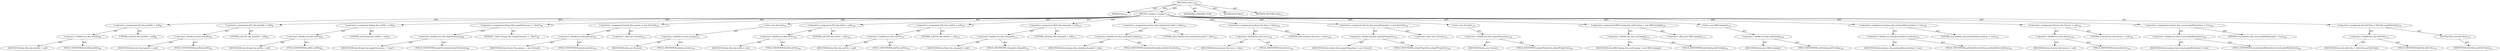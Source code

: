 digraph "&lt;init&gt;" {  
"111669149696" [label = <(METHOD,&lt;init&gt;)<SUB>169</SUB>> ]
"115964117018" [label = <(PARAM,this)<SUB>169</SUB>> ]
"25769803776" [label = <(BLOCK,&lt;empty&gt;,&lt;empty&gt;)<SUB>169</SUB>> ]
"30064771072" [label = <(&lt;operator&gt;.assignment,File this.destDir = null)<SUB>89</SUB>> ]
"30064771073" [label = <(&lt;operator&gt;.fieldAccess,this.destDir)<SUB>89</SUB>> ]
"68719476799" [label = <(IDENTIFIER,this,File this.destDir = null)> ]
"55834574848" [label = <(FIELD_IDENTIFIER,destDir,destDir)<SUB>89</SUB>> ]
"90194313216" [label = <(LITERAL,null,File this.destDir = null)<SUB>89</SUB>> ]
"30064771074" [label = <(&lt;operator&gt;.assignment,File this.baseDir = null)<SUB>92</SUB>> ]
"30064771075" [label = <(&lt;operator&gt;.fieldAccess,this.baseDir)<SUB>92</SUB>> ]
"68719476800" [label = <(IDENTIFIER,this,File this.baseDir = null)> ]
"55834574849" [label = <(FIELD_IDENTIFIER,baseDir,baseDir)<SUB>92</SUB>> ]
"90194313217" [label = <(LITERAL,null,File this.baseDir = null)<SUB>92</SUB>> ]
"30064771076" [label = <(&lt;operator&gt;.assignment,String this.xslFile = null)<SUB>95</SUB>> ]
"30064771077" [label = <(&lt;operator&gt;.fieldAccess,this.xslFile)<SUB>95</SUB>> ]
"68719476801" [label = <(IDENTIFIER,this,String this.xslFile = null)> ]
"55834574850" [label = <(FIELD_IDENTIFIER,xslFile,xslFile)<SUB>95</SUB>> ]
"90194313218" [label = <(LITERAL,null,String this.xslFile = null)<SUB>95</SUB>> ]
"30064771078" [label = <(&lt;operator&gt;.assignment,String this.targetExtension = &quot;.html&quot;)<SUB>98</SUB>> ]
"30064771079" [label = <(&lt;operator&gt;.fieldAccess,this.targetExtension)<SUB>98</SUB>> ]
"68719476802" [label = <(IDENTIFIER,this,String this.targetExtension = &quot;.html&quot;)> ]
"55834574851" [label = <(FIELD_IDENTIFIER,targetExtension,targetExtension)<SUB>98</SUB>> ]
"90194313219" [label = <(LITERAL,&quot;.html&quot;,String this.targetExtension = &quot;.html&quot;)<SUB>98</SUB>> ]
"30064771080" [label = <(&lt;operator&gt;.assignment,Vector this.params = new Vector())<SUB>101</SUB>> ]
"30064771081" [label = <(&lt;operator&gt;.fieldAccess,this.params)<SUB>101</SUB>> ]
"68719476803" [label = <(IDENTIFIER,this,Vector this.params = new Vector())> ]
"55834574852" [label = <(FIELD_IDENTIFIER,params,params)<SUB>101</SUB>> ]
"30064771082" [label = <(&lt;operator&gt;.alloc,new Vector())<SUB>101</SUB>> ]
"30064771083" [label = <(&lt;init&gt;,new Vector())<SUB>101</SUB>> ]
"30064771084" [label = <(&lt;operator&gt;.fieldAccess,this.params)<SUB>101</SUB>> ]
"68719476804" [label = <(IDENTIFIER,this,new Vector())> ]
"55834574853" [label = <(FIELD_IDENTIFIER,params,params)<SUB>101</SUB>> ]
"30064771085" [label = <(&lt;operator&gt;.assignment,File this.inFile = null)<SUB>104</SUB>> ]
"30064771086" [label = <(&lt;operator&gt;.fieldAccess,this.inFile)<SUB>104</SUB>> ]
"68719476805" [label = <(IDENTIFIER,this,File this.inFile = null)> ]
"55834574854" [label = <(FIELD_IDENTIFIER,inFile,inFile)<SUB>104</SUB>> ]
"90194313220" [label = <(LITERAL,null,File this.inFile = null)<SUB>104</SUB>> ]
"30064771087" [label = <(&lt;operator&gt;.assignment,File this.outFile = null)<SUB>107</SUB>> ]
"30064771088" [label = <(&lt;operator&gt;.fieldAccess,this.outFile)<SUB>107</SUB>> ]
"68719476806" [label = <(IDENTIFIER,this,File this.outFile = null)> ]
"55834574855" [label = <(FIELD_IDENTIFIER,outFile,outFile)<SUB>107</SUB>> ]
"90194313221" [label = <(LITERAL,null,File this.outFile = null)<SUB>107</SUB>> ]
"30064771089" [label = <(&lt;operator&gt;.assignment,Path this.classpath = null)<SUB>113</SUB>> ]
"30064771090" [label = <(&lt;operator&gt;.fieldAccess,this.classpath)<SUB>113</SUB>> ]
"68719476807" [label = <(IDENTIFIER,this,Path this.classpath = null)> ]
"55834574856" [label = <(FIELD_IDENTIFIER,classpath,classpath)<SUB>113</SUB>> ]
"90194313222" [label = <(LITERAL,null,Path this.classpath = null)<SUB>113</SUB>> ]
"30064771091" [label = <(&lt;operator&gt;.assignment,boolean this.stylesheetLoaded = false)<SUB>121</SUB>> ]
"30064771092" [label = <(&lt;operator&gt;.fieldAccess,this.stylesheetLoaded)<SUB>121</SUB>> ]
"68719476808" [label = <(IDENTIFIER,this,boolean this.stylesheetLoaded = false)> ]
"55834574857" [label = <(FIELD_IDENTIFIER,stylesheetLoaded,stylesheetLoaded)<SUB>121</SUB>> ]
"90194313223" [label = <(LITERAL,false,boolean this.stylesheetLoaded = false)<SUB>121</SUB>> ]
"30064771093" [label = <(&lt;operator&gt;.assignment,boolean this.force = false)<SUB>124</SUB>> ]
"30064771094" [label = <(&lt;operator&gt;.fieldAccess,this.force)<SUB>124</SUB>> ]
"68719476809" [label = <(IDENTIFIER,this,boolean this.force = false)> ]
"55834574858" [label = <(FIELD_IDENTIFIER,force,force)<SUB>124</SUB>> ]
"90194313224" [label = <(LITERAL,false,boolean this.force = false)<SUB>124</SUB>> ]
"30064771095" [label = <(&lt;operator&gt;.assignment,Vector this.outputProperties = new Vector())<SUB>130</SUB>> ]
"30064771096" [label = <(&lt;operator&gt;.fieldAccess,this.outputProperties)<SUB>130</SUB>> ]
"68719476810" [label = <(IDENTIFIER,this,Vector this.outputProperties = new Vector())> ]
"55834574859" [label = <(FIELD_IDENTIFIER,outputProperties,outputProperties)<SUB>130</SUB>> ]
"30064771097" [label = <(&lt;operator&gt;.alloc,new Vector())<SUB>130</SUB>> ]
"30064771098" [label = <(&lt;init&gt;,new Vector())<SUB>130</SUB>> ]
"30064771099" [label = <(&lt;operator&gt;.fieldAccess,this.outputProperties)<SUB>130</SUB>> ]
"68719476811" [label = <(IDENTIFIER,this,new Vector())> ]
"55834574860" [label = <(FIELD_IDENTIFIER,outputProperties,outputProperties)<SUB>130</SUB>> ]
"30064771100" [label = <(&lt;operator&gt;.assignment,XMLCatalog this.xmlCatalog = new XMLCatalog())<SUB>133</SUB>> ]
"30064771101" [label = <(&lt;operator&gt;.fieldAccess,this.xmlCatalog)<SUB>133</SUB>> ]
"68719476812" [label = <(IDENTIFIER,this,XMLCatalog this.xmlCatalog = new XMLCatalog())> ]
"55834574861" [label = <(FIELD_IDENTIFIER,xmlCatalog,xmlCatalog)<SUB>133</SUB>> ]
"30064771102" [label = <(&lt;operator&gt;.alloc,new XMLCatalog())<SUB>133</SUB>> ]
"30064771103" [label = <(&lt;init&gt;,new XMLCatalog())<SUB>133</SUB>> ]
"30064771104" [label = <(&lt;operator&gt;.fieldAccess,this.xmlCatalog)<SUB>133</SUB>> ]
"68719476813" [label = <(IDENTIFIER,this,new XMLCatalog())> ]
"55834574862" [label = <(FIELD_IDENTIFIER,xmlCatalog,xmlCatalog)<SUB>133</SUB>> ]
"30064771105" [label = <(&lt;operator&gt;.assignment,boolean this.performDirectoryScan = true)<SUB>152</SUB>> ]
"30064771106" [label = <(&lt;operator&gt;.fieldAccess,this.performDirectoryScan)<SUB>152</SUB>> ]
"68719476814" [label = <(IDENTIFIER,this,boolean this.performDirectoryScan = true)> ]
"55834574863" [label = <(FIELD_IDENTIFIER,performDirectoryScan,performDirectoryScan)<SUB>152</SUB>> ]
"90194313225" [label = <(LITERAL,true,boolean this.performDirectoryScan = true)<SUB>152</SUB>> ]
"30064771107" [label = <(&lt;operator&gt;.assignment,Factory this.factory = null)<SUB>158</SUB>> ]
"30064771108" [label = <(&lt;operator&gt;.fieldAccess,this.factory)<SUB>158</SUB>> ]
"68719476815" [label = <(IDENTIFIER,this,Factory this.factory = null)> ]
"55834574864" [label = <(FIELD_IDENTIFIER,factory,factory)<SUB>158</SUB>> ]
"90194313226" [label = <(LITERAL,null,Factory this.factory = null)<SUB>158</SUB>> ]
"30064771109" [label = <(&lt;operator&gt;.assignment,boolean this.reuseLoadedStylesheet = true)<SUB>164</SUB>> ]
"30064771110" [label = <(&lt;operator&gt;.fieldAccess,this.reuseLoadedStylesheet)<SUB>164</SUB>> ]
"68719476816" [label = <(IDENTIFIER,this,boolean this.reuseLoadedStylesheet = true)> ]
"55834574865" [label = <(FIELD_IDENTIFIER,reuseLoadedStylesheet,reuseLoadedStylesheet)<SUB>164</SUB>> ]
"90194313227" [label = <(LITERAL,true,boolean this.reuseLoadedStylesheet = true)<SUB>164</SUB>> ]
"30064771111" [label = <(&lt;operator&gt;.assignment,this.fileUtils = FileUtils.newFileUtils())<SUB>170</SUB>> ]
"30064771112" [label = <(&lt;operator&gt;.fieldAccess,this.fileUtils)<SUB>170</SUB>> ]
"68719476817" [label = <(IDENTIFIER,this,this.fileUtils = FileUtils.newFileUtils())> ]
"55834574866" [label = <(FIELD_IDENTIFIER,fileUtils,fileUtils)<SUB>170</SUB>> ]
"30064771113" [label = <(newFileUtils,newFileUtils())<SUB>170</SUB>> ]
"68719476818" [label = <(IDENTIFIER,FileUtils,newFileUtils())<SUB>170</SUB>> ]
"133143986200" [label = <(MODIFIER,CONSTRUCTOR)> ]
"133143986201" [label = <(MODIFIER,PUBLIC)> ]
"128849018880" [label = <(METHOD_RETURN,void)<SUB>171</SUB>> ]
  "111669149696" -> "115964117018"  [ label = "AST: "] 
  "111669149696" -> "25769803776"  [ label = "AST: "] 
  "111669149696" -> "133143986200"  [ label = "AST: "] 
  "111669149696" -> "133143986201"  [ label = "AST: "] 
  "111669149696" -> "128849018880"  [ label = "AST: "] 
  "25769803776" -> "30064771072"  [ label = "AST: "] 
  "25769803776" -> "30064771074"  [ label = "AST: "] 
  "25769803776" -> "30064771076"  [ label = "AST: "] 
  "25769803776" -> "30064771078"  [ label = "AST: "] 
  "25769803776" -> "30064771080"  [ label = "AST: "] 
  "25769803776" -> "30064771083"  [ label = "AST: "] 
  "25769803776" -> "30064771085"  [ label = "AST: "] 
  "25769803776" -> "30064771087"  [ label = "AST: "] 
  "25769803776" -> "30064771089"  [ label = "AST: "] 
  "25769803776" -> "30064771091"  [ label = "AST: "] 
  "25769803776" -> "30064771093"  [ label = "AST: "] 
  "25769803776" -> "30064771095"  [ label = "AST: "] 
  "25769803776" -> "30064771098"  [ label = "AST: "] 
  "25769803776" -> "30064771100"  [ label = "AST: "] 
  "25769803776" -> "30064771103"  [ label = "AST: "] 
  "25769803776" -> "30064771105"  [ label = "AST: "] 
  "25769803776" -> "30064771107"  [ label = "AST: "] 
  "25769803776" -> "30064771109"  [ label = "AST: "] 
  "25769803776" -> "30064771111"  [ label = "AST: "] 
  "30064771072" -> "30064771073"  [ label = "AST: "] 
  "30064771072" -> "90194313216"  [ label = "AST: "] 
  "30064771073" -> "68719476799"  [ label = "AST: "] 
  "30064771073" -> "55834574848"  [ label = "AST: "] 
  "30064771074" -> "30064771075"  [ label = "AST: "] 
  "30064771074" -> "90194313217"  [ label = "AST: "] 
  "30064771075" -> "68719476800"  [ label = "AST: "] 
  "30064771075" -> "55834574849"  [ label = "AST: "] 
  "30064771076" -> "30064771077"  [ label = "AST: "] 
  "30064771076" -> "90194313218"  [ label = "AST: "] 
  "30064771077" -> "68719476801"  [ label = "AST: "] 
  "30064771077" -> "55834574850"  [ label = "AST: "] 
  "30064771078" -> "30064771079"  [ label = "AST: "] 
  "30064771078" -> "90194313219"  [ label = "AST: "] 
  "30064771079" -> "68719476802"  [ label = "AST: "] 
  "30064771079" -> "55834574851"  [ label = "AST: "] 
  "30064771080" -> "30064771081"  [ label = "AST: "] 
  "30064771080" -> "30064771082"  [ label = "AST: "] 
  "30064771081" -> "68719476803"  [ label = "AST: "] 
  "30064771081" -> "55834574852"  [ label = "AST: "] 
  "30064771083" -> "30064771084"  [ label = "AST: "] 
  "30064771084" -> "68719476804"  [ label = "AST: "] 
  "30064771084" -> "55834574853"  [ label = "AST: "] 
  "30064771085" -> "30064771086"  [ label = "AST: "] 
  "30064771085" -> "90194313220"  [ label = "AST: "] 
  "30064771086" -> "68719476805"  [ label = "AST: "] 
  "30064771086" -> "55834574854"  [ label = "AST: "] 
  "30064771087" -> "30064771088"  [ label = "AST: "] 
  "30064771087" -> "90194313221"  [ label = "AST: "] 
  "30064771088" -> "68719476806"  [ label = "AST: "] 
  "30064771088" -> "55834574855"  [ label = "AST: "] 
  "30064771089" -> "30064771090"  [ label = "AST: "] 
  "30064771089" -> "90194313222"  [ label = "AST: "] 
  "30064771090" -> "68719476807"  [ label = "AST: "] 
  "30064771090" -> "55834574856"  [ label = "AST: "] 
  "30064771091" -> "30064771092"  [ label = "AST: "] 
  "30064771091" -> "90194313223"  [ label = "AST: "] 
  "30064771092" -> "68719476808"  [ label = "AST: "] 
  "30064771092" -> "55834574857"  [ label = "AST: "] 
  "30064771093" -> "30064771094"  [ label = "AST: "] 
  "30064771093" -> "90194313224"  [ label = "AST: "] 
  "30064771094" -> "68719476809"  [ label = "AST: "] 
  "30064771094" -> "55834574858"  [ label = "AST: "] 
  "30064771095" -> "30064771096"  [ label = "AST: "] 
  "30064771095" -> "30064771097"  [ label = "AST: "] 
  "30064771096" -> "68719476810"  [ label = "AST: "] 
  "30064771096" -> "55834574859"  [ label = "AST: "] 
  "30064771098" -> "30064771099"  [ label = "AST: "] 
  "30064771099" -> "68719476811"  [ label = "AST: "] 
  "30064771099" -> "55834574860"  [ label = "AST: "] 
  "30064771100" -> "30064771101"  [ label = "AST: "] 
  "30064771100" -> "30064771102"  [ label = "AST: "] 
  "30064771101" -> "68719476812"  [ label = "AST: "] 
  "30064771101" -> "55834574861"  [ label = "AST: "] 
  "30064771103" -> "30064771104"  [ label = "AST: "] 
  "30064771104" -> "68719476813"  [ label = "AST: "] 
  "30064771104" -> "55834574862"  [ label = "AST: "] 
  "30064771105" -> "30064771106"  [ label = "AST: "] 
  "30064771105" -> "90194313225"  [ label = "AST: "] 
  "30064771106" -> "68719476814"  [ label = "AST: "] 
  "30064771106" -> "55834574863"  [ label = "AST: "] 
  "30064771107" -> "30064771108"  [ label = "AST: "] 
  "30064771107" -> "90194313226"  [ label = "AST: "] 
  "30064771108" -> "68719476815"  [ label = "AST: "] 
  "30064771108" -> "55834574864"  [ label = "AST: "] 
  "30064771109" -> "30064771110"  [ label = "AST: "] 
  "30064771109" -> "90194313227"  [ label = "AST: "] 
  "30064771110" -> "68719476816"  [ label = "AST: "] 
  "30064771110" -> "55834574865"  [ label = "AST: "] 
  "30064771111" -> "30064771112"  [ label = "AST: "] 
  "30064771111" -> "30064771113"  [ label = "AST: "] 
  "30064771112" -> "68719476817"  [ label = "AST: "] 
  "30064771112" -> "55834574866"  [ label = "AST: "] 
  "30064771113" -> "68719476818"  [ label = "AST: "] 
  "111669149696" -> "115964117018"  [ label = "DDG: "] 
}
